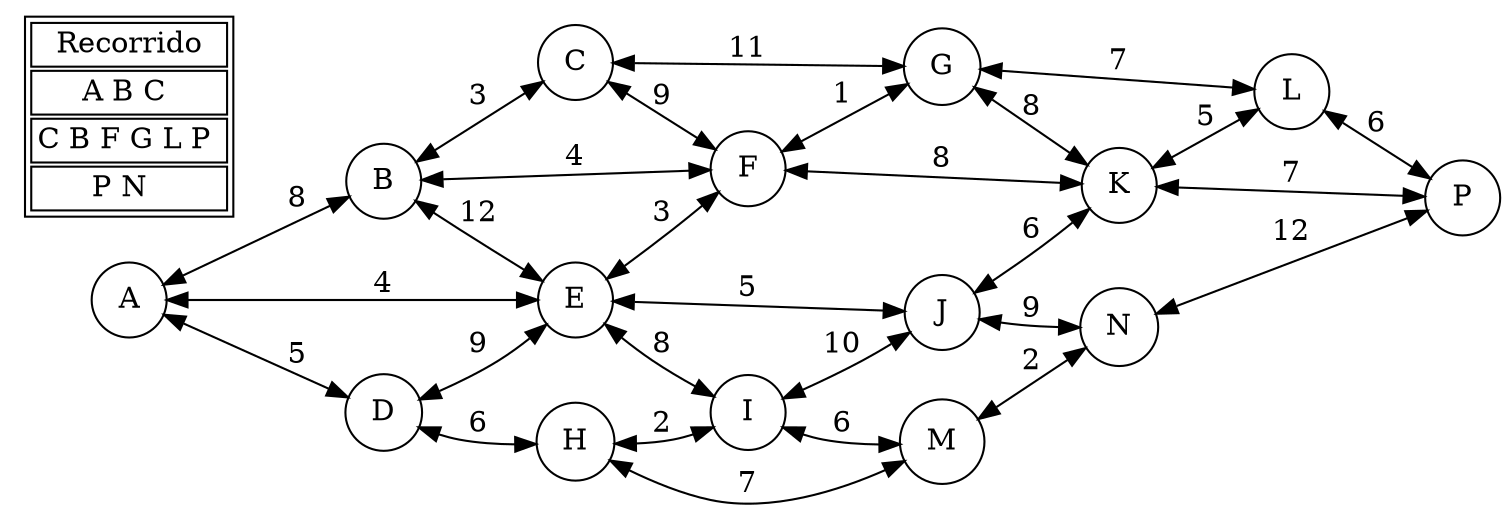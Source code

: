 digraph G{
node[shape=circle];
edge[dir="both"];
rankdir=LR
Nodo0[label="A"];
Nodo1[label="B"];
Nodo2[label="C"];
Nodo3[label="D"];
Nodo4[label="E"];
Nodo5[label="F"];
Nodo6[label="G"];
Nodo7[label="H"];
Nodo8[label="I"];
Nodo9[label="J"];
Nodo10[label="K"];
Nodo11[label="L"];
Nodo12[label="M"];
Nodo13[label="N"];
Nodo14[label="P"];
Nodo0->Nodo1[label="8"];
Nodo0->Nodo4[label="4"];
Nodo0->Nodo3[label="5"];
Nodo1->Nodo2[label="3"];
Nodo1->Nodo5[label="4"];
Nodo1->Nodo4[label="12"];
Nodo2->Nodo6[label="11"];
Nodo2->Nodo5[label="9"];
Nodo3->Nodo4[label="9"];
Nodo3->Nodo7[label="6"];
Nodo4->Nodo5[label="3"];
Nodo4->Nodo9[label="5"];
Nodo4->Nodo8[label="8"];
Nodo5->Nodo6[label="1"];
Nodo5->Nodo10[label="8"];
Nodo6->Nodo11[label="7"];
Nodo6->Nodo10[label="8"];
Nodo7->Nodo8[label="2"];
Nodo7->Nodo12[label="7"];
Nodo8->Nodo9[label="10"];
Nodo8->Nodo12[label="6"];
Nodo9->Nodo10[label="6"];
Nodo9->Nodo13[label="9"];
Nodo10->Nodo11[label="5"];
Nodo10->Nodo14[label="7"];
Nodo11->Nodo14[label="6"];
Nodo12->Nodo13[label="2"];
Nodo13->Nodo14[label="12"];
n[shape=none label=<<table><tr>
<td>Recorrido</td>
</tr>
<tr>
<td>
A B C 
</td>
</tr>
<tr>
<td>
C B F G L P 
</td>
</tr>
<tr>
<td>
P N  
</td>
</tr>
</table>>];
}